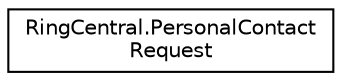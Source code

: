 digraph "Graphical Class Hierarchy"
{
 // LATEX_PDF_SIZE
  edge [fontname="Helvetica",fontsize="10",labelfontname="Helvetica",labelfontsize="10"];
  node [fontname="Helvetica",fontsize="10",shape=record];
  rankdir="LR";
  Node0 [label="RingCentral.PersonalContact\lRequest",height=0.2,width=0.4,color="black", fillcolor="white", style="filled",URL="$classRingCentral_1_1PersonalContactRequest.html",tooltip=" "];
}
